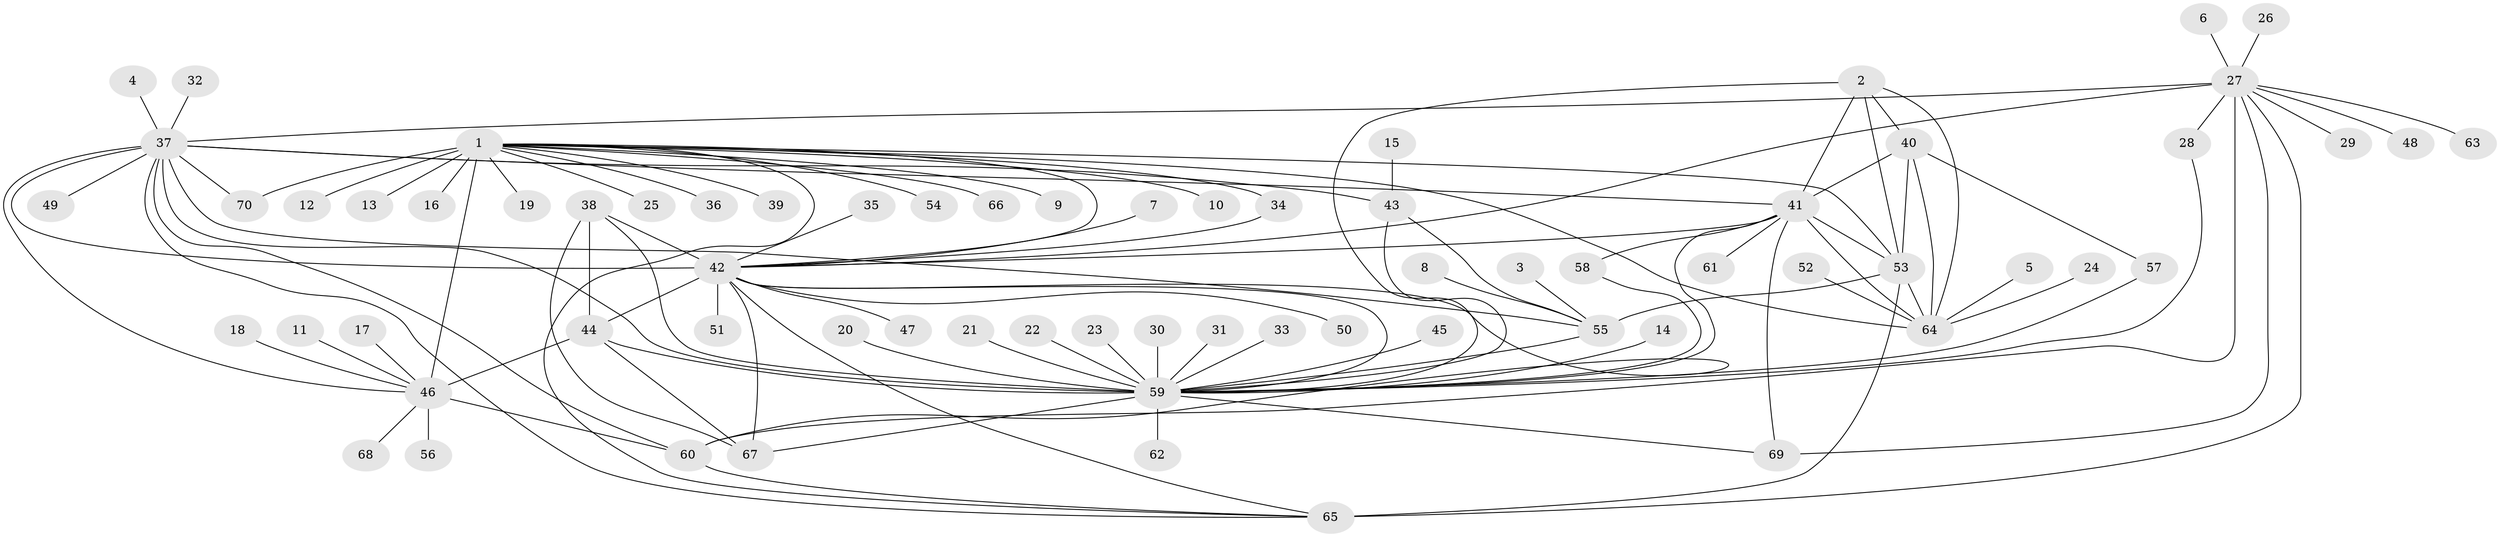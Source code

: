 // original degree distribution, {13: 0.02857142857142857, 8: 0.04285714285714286, 10: 0.03571428571428571, 7: 0.02857142857142857, 6: 0.014285714285714285, 12: 0.014285714285714285, 14: 0.007142857142857143, 16: 0.007142857142857143, 9: 0.05, 11: 0.02142857142857143, 1: 0.5714285714285714, 3: 0.02857142857142857, 2: 0.15}
// Generated by graph-tools (version 1.1) at 2025/50/03/09/25 03:50:30]
// undirected, 70 vertices, 109 edges
graph export_dot {
graph [start="1"]
  node [color=gray90,style=filled];
  1;
  2;
  3;
  4;
  5;
  6;
  7;
  8;
  9;
  10;
  11;
  12;
  13;
  14;
  15;
  16;
  17;
  18;
  19;
  20;
  21;
  22;
  23;
  24;
  25;
  26;
  27;
  28;
  29;
  30;
  31;
  32;
  33;
  34;
  35;
  36;
  37;
  38;
  39;
  40;
  41;
  42;
  43;
  44;
  45;
  46;
  47;
  48;
  49;
  50;
  51;
  52;
  53;
  54;
  55;
  56;
  57;
  58;
  59;
  60;
  61;
  62;
  63;
  64;
  65;
  66;
  67;
  68;
  69;
  70;
  1 -- 9 [weight=1.0];
  1 -- 10 [weight=1.0];
  1 -- 12 [weight=1.0];
  1 -- 13 [weight=1.0];
  1 -- 16 [weight=1.0];
  1 -- 19 [weight=1.0];
  1 -- 25 [weight=1.0];
  1 -- 34 [weight=2.0];
  1 -- 36 [weight=1.0];
  1 -- 39 [weight=1.0];
  1 -- 42 [weight=1.0];
  1 -- 46 [weight=12.0];
  1 -- 53 [weight=1.0];
  1 -- 54 [weight=1.0];
  1 -- 64 [weight=1.0];
  1 -- 65 [weight=1.0];
  1 -- 66 [weight=1.0];
  1 -- 70 [weight=1.0];
  2 -- 40 [weight=2.0];
  2 -- 41 [weight=2.0];
  2 -- 53 [weight=1.0];
  2 -- 59 [weight=1.0];
  2 -- 64 [weight=1.0];
  3 -- 55 [weight=1.0];
  4 -- 37 [weight=1.0];
  5 -- 64 [weight=1.0];
  6 -- 27 [weight=1.0];
  7 -- 42 [weight=1.0];
  8 -- 55 [weight=1.0];
  11 -- 46 [weight=1.0];
  14 -- 59 [weight=1.0];
  15 -- 43 [weight=1.0];
  17 -- 46 [weight=1.0];
  18 -- 46 [weight=1.0];
  20 -- 59 [weight=1.0];
  21 -- 59 [weight=1.0];
  22 -- 59 [weight=1.0];
  23 -- 59 [weight=1.0];
  24 -- 64 [weight=1.0];
  26 -- 27 [weight=1.0];
  27 -- 28 [weight=1.0];
  27 -- 29 [weight=1.0];
  27 -- 37 [weight=3.0];
  27 -- 42 [weight=3.0];
  27 -- 48 [weight=1.0];
  27 -- 60 [weight=3.0];
  27 -- 63 [weight=1.0];
  27 -- 65 [weight=3.0];
  27 -- 69 [weight=1.0];
  28 -- 59 [weight=1.0];
  30 -- 59 [weight=1.0];
  31 -- 59 [weight=1.0];
  32 -- 37 [weight=1.0];
  33 -- 59 [weight=1.0];
  34 -- 42 [weight=1.0];
  35 -- 42 [weight=1.0];
  37 -- 41 [weight=1.0];
  37 -- 42 [weight=2.0];
  37 -- 43 [weight=3.0];
  37 -- 46 [weight=1.0];
  37 -- 49 [weight=1.0];
  37 -- 55 [weight=3.0];
  37 -- 59 [weight=6.0];
  37 -- 60 [weight=1.0];
  37 -- 65 [weight=1.0];
  37 -- 70 [weight=1.0];
  38 -- 42 [weight=1.0];
  38 -- 44 [weight=3.0];
  38 -- 59 [weight=1.0];
  38 -- 67 [weight=1.0];
  40 -- 41 [weight=4.0];
  40 -- 53 [weight=2.0];
  40 -- 57 [weight=1.0];
  40 -- 64 [weight=2.0];
  41 -- 42 [weight=1.0];
  41 -- 53 [weight=2.0];
  41 -- 58 [weight=1.0];
  41 -- 59 [weight=1.0];
  41 -- 61 [weight=1.0];
  41 -- 64 [weight=2.0];
  41 -- 69 [weight=1.0];
  42 -- 44 [weight=3.0];
  42 -- 47 [weight=1.0];
  42 -- 50 [weight=1.0];
  42 -- 51 [weight=1.0];
  42 -- 59 [weight=1.0];
  42 -- 60 [weight=1.0];
  42 -- 65 [weight=1.0];
  42 -- 67 [weight=1.0];
  43 -- 55 [weight=1.0];
  43 -- 59 [weight=2.0];
  44 -- 46 [weight=1.0];
  44 -- 59 [weight=3.0];
  44 -- 67 [weight=3.0];
  45 -- 59 [weight=1.0];
  46 -- 56 [weight=1.0];
  46 -- 60 [weight=1.0];
  46 -- 68 [weight=1.0];
  52 -- 64 [weight=1.0];
  53 -- 55 [weight=1.0];
  53 -- 64 [weight=1.0];
  53 -- 65 [weight=1.0];
  55 -- 59 [weight=2.0];
  57 -- 59 [weight=1.0];
  58 -- 59 [weight=1.0];
  59 -- 62 [weight=1.0];
  59 -- 67 [weight=1.0];
  59 -- 69 [weight=1.0];
  60 -- 65 [weight=1.0];
}
